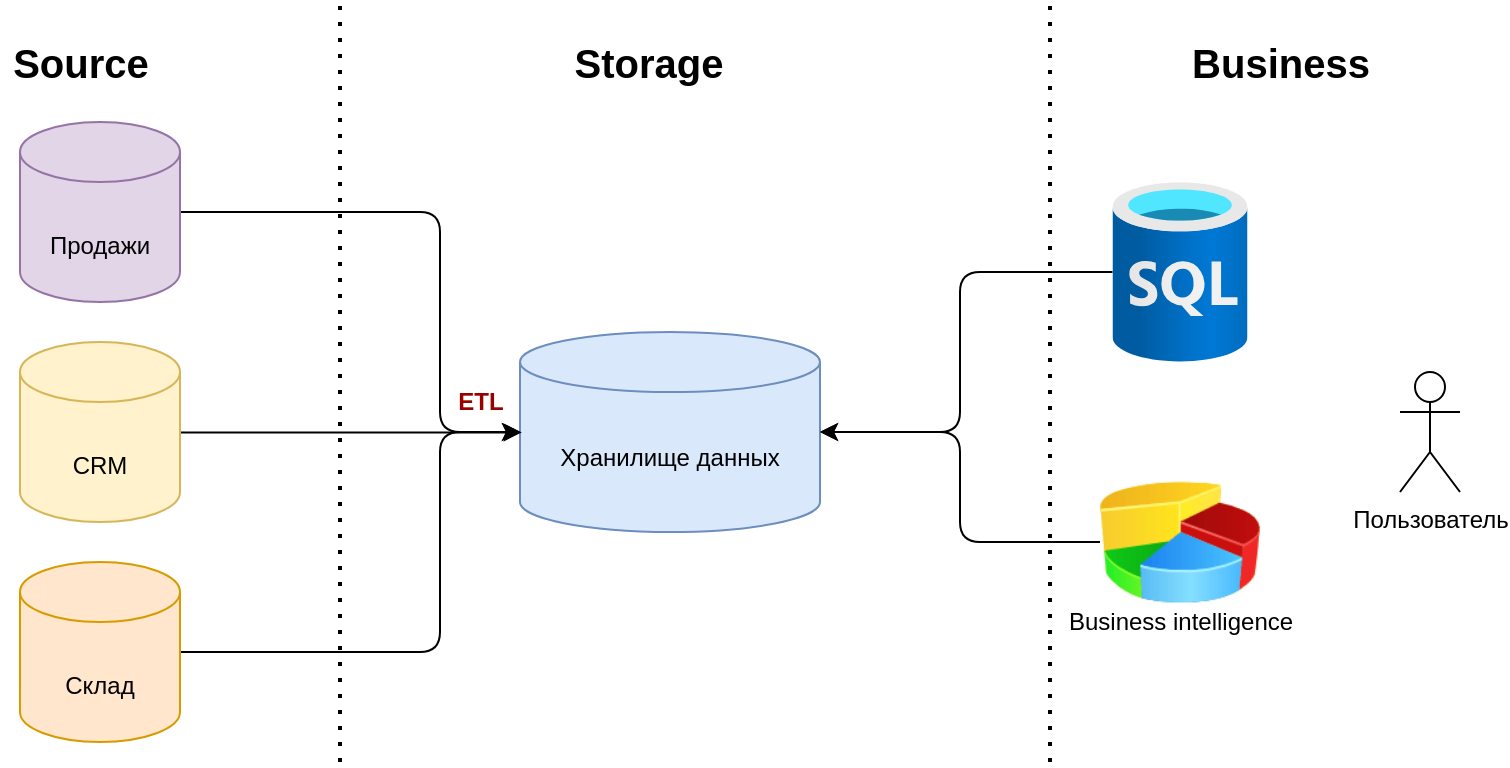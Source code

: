 <mxfile version="19.0.0" type="device"><diagram id="_DtgKM6HJuP-fGXHq4Ce" name="Страница 1"><mxGraphModel dx="1102" dy="865" grid="1" gridSize="10" guides="1" tooltips="1" connect="1" arrows="1" fold="1" page="1" pageScale="1" pageWidth="827" pageHeight="1169" math="0" shadow="0"><root><mxCell id="0"/><mxCell id="1" parent="0"/><mxCell id="2q1RYPJmVAu1KfgBF2VJ-1" value="Хранилище данных" style="shape=cylinder3;whiteSpace=wrap;html=1;boundedLbl=1;backgroundOutline=1;size=15;fillColor=#dae8fc;strokeColor=#6c8ebf;" vertex="1" parent="1"><mxGeometry x="320" y="225" width="150" height="100" as="geometry"/></mxCell><mxCell id="2q1RYPJmVAu1KfgBF2VJ-4" value="Source" style="text;html=1;align=center;verticalAlign=middle;resizable=0;points=[];autosize=1;strokeColor=none;fillColor=none;fontSize=20;fontStyle=1" vertex="1" parent="1"><mxGeometry x="60" y="75" width="80" height="30" as="geometry"/></mxCell><mxCell id="2q1RYPJmVAu1KfgBF2VJ-5" value="Storage" style="text;html=1;align=center;verticalAlign=middle;resizable=0;points=[];autosize=1;strokeColor=none;fillColor=none;fontSize=20;fontStyle=1" vertex="1" parent="1"><mxGeometry x="339" y="75" width="90" height="30" as="geometry"/></mxCell><mxCell id="2q1RYPJmVAu1KfgBF2VJ-6" value="Business" style="text;html=1;align=center;verticalAlign=middle;resizable=0;points=[];autosize=1;strokeColor=none;fillColor=none;fontSize=20;fontStyle=1" vertex="1" parent="1"><mxGeometry x="650" y="75" width="100" height="30" as="geometry"/></mxCell><mxCell id="2q1RYPJmVAu1KfgBF2VJ-24" style="edgeStyle=orthogonalEdgeStyle;rounded=1;orthogonalLoop=1;jettySize=auto;html=1;entryX=0;entryY=0.5;entryDx=0;entryDy=0;entryPerimeter=0;fontSize=12;" edge="1" parent="1" source="2q1RYPJmVAu1KfgBF2VJ-7" target="2q1RYPJmVAu1KfgBF2VJ-1"><mxGeometry relative="1" as="geometry"><Array as="points"><mxPoint x="280" y="165"/><mxPoint x="280" y="275"/></Array></mxGeometry></mxCell><mxCell id="2q1RYPJmVAu1KfgBF2VJ-7" value="&lt;font style=&quot;font-size: 12px;&quot;&gt;Продажи&lt;/font&gt;" style="shape=cylinder3;whiteSpace=wrap;html=1;boundedLbl=1;backgroundOutline=1;size=15;fontSize=20;fillColor=#e1d5e7;strokeColor=#9673a6;" vertex="1" parent="1"><mxGeometry x="70" y="120" width="80" height="90" as="geometry"/></mxCell><mxCell id="2q1RYPJmVAu1KfgBF2VJ-23" style="edgeStyle=orthogonalEdgeStyle;rounded=1;orthogonalLoop=1;jettySize=auto;html=1;entryX=0.006;entryY=0.502;entryDx=0;entryDy=0;entryPerimeter=0;fontSize=12;" edge="1" parent="1" source="2q1RYPJmVAu1KfgBF2VJ-9" target="2q1RYPJmVAu1KfgBF2VJ-1"><mxGeometry relative="1" as="geometry"><Array as="points"><mxPoint x="310" y="275"/></Array></mxGeometry></mxCell><mxCell id="2q1RYPJmVAu1KfgBF2VJ-9" value="&lt;span style=&quot;font-size: 12px;&quot;&gt;CRM&lt;/span&gt;" style="shape=cylinder3;whiteSpace=wrap;html=1;boundedLbl=1;backgroundOutline=1;size=15;fontSize=20;fillColor=#fff2cc;strokeColor=#d6b656;" vertex="1" parent="1"><mxGeometry x="70" y="230" width="80" height="90" as="geometry"/></mxCell><mxCell id="2q1RYPJmVAu1KfgBF2VJ-26" style="edgeStyle=orthogonalEdgeStyle;rounded=1;orthogonalLoop=1;jettySize=auto;html=1;entryX=0;entryY=0.5;entryDx=0;entryDy=0;entryPerimeter=0;fontSize=12;" edge="1" parent="1" source="2q1RYPJmVAu1KfgBF2VJ-10" target="2q1RYPJmVAu1KfgBF2VJ-1"><mxGeometry relative="1" as="geometry"><Array as="points"><mxPoint x="280" y="385"/><mxPoint x="280" y="275"/></Array></mxGeometry></mxCell><mxCell id="2q1RYPJmVAu1KfgBF2VJ-10" value="&lt;span style=&quot;font-size: 12px;&quot;&gt;Склад&lt;/span&gt;" style="shape=cylinder3;whiteSpace=wrap;html=1;boundedLbl=1;backgroundOutline=1;size=15;fontSize=20;fillColor=#ffe6cc;strokeColor=#d79b00;" vertex="1" parent="1"><mxGeometry x="70" y="340" width="80" height="90" as="geometry"/></mxCell><mxCell id="2q1RYPJmVAu1KfgBF2VJ-30" style="edgeStyle=orthogonalEdgeStyle;rounded=1;orthogonalLoop=1;jettySize=auto;html=1;entryX=1;entryY=0.5;entryDx=0;entryDy=0;entryPerimeter=0;fontSize=12;" edge="1" parent="1" source="2q1RYPJmVAu1KfgBF2VJ-12" target="2q1RYPJmVAu1KfgBF2VJ-1"><mxGeometry relative="1" as="geometry"><Array as="points"><mxPoint x="540" y="195"/><mxPoint x="540" y="275"/></Array></mxGeometry></mxCell><mxCell id="2q1RYPJmVAu1KfgBF2VJ-12" value="" style="aspect=fixed;html=1;points=[];align=center;image;fontSize=12;image=img/lib/azure2/databases/SQL_Database.svg;" vertex="1" parent="1"><mxGeometry x="616.25" y="150" width="67.5" height="90" as="geometry"/></mxCell><mxCell id="2q1RYPJmVAu1KfgBF2VJ-29" style="edgeStyle=orthogonalEdgeStyle;rounded=1;orthogonalLoop=1;jettySize=auto;html=1;entryX=1;entryY=0.5;entryDx=0;entryDy=0;entryPerimeter=0;fontSize=12;" edge="1" parent="1" source="2q1RYPJmVAu1KfgBF2VJ-13" target="2q1RYPJmVAu1KfgBF2VJ-1"><mxGeometry relative="1" as="geometry"/></mxCell><mxCell id="2q1RYPJmVAu1KfgBF2VJ-13" value="" style="image;html=1;image=img/lib/clip_art/finance/Pie_Chart_128x128.png;fontSize=12;" vertex="1" parent="1"><mxGeometry x="610" y="290" width="80" height="80" as="geometry"/></mxCell><mxCell id="2q1RYPJmVAu1KfgBF2VJ-14" value="Business intelligence" style="text;html=1;align=center;verticalAlign=middle;resizable=0;points=[];autosize=1;strokeColor=none;fillColor=none;fontSize=12;" vertex="1" parent="1"><mxGeometry x="585" y="360" width="130" height="20" as="geometry"/></mxCell><mxCell id="2q1RYPJmVAu1KfgBF2VJ-15" value="Пользователь" style="shape=umlActor;verticalLabelPosition=bottom;verticalAlign=top;html=1;outlineConnect=0;fontSize=12;" vertex="1" parent="1"><mxGeometry x="760" y="245" width="30" height="60" as="geometry"/></mxCell><mxCell id="2q1RYPJmVAu1KfgBF2VJ-31" value="ETL" style="text;html=1;align=center;verticalAlign=middle;resizable=0;points=[];autosize=1;strokeColor=none;fillColor=none;fontSize=12;fontStyle=1;fontColor=#990000;" vertex="1" parent="1"><mxGeometry x="280" y="250" width="40" height="20" as="geometry"/></mxCell><mxCell id="2q1RYPJmVAu1KfgBF2VJ-32" value="" style="endArrow=none;dashed=1;html=1;dashPattern=1 3;strokeWidth=2;rounded=1;fontSize=12;fontColor=#990000;" edge="1" parent="1"><mxGeometry width="50" height="50" relative="1" as="geometry"><mxPoint x="230" y="440" as="sourcePoint"/><mxPoint x="230" y="60" as="targetPoint"/></mxGeometry></mxCell><mxCell id="2q1RYPJmVAu1KfgBF2VJ-33" value="" style="endArrow=none;dashed=1;html=1;dashPattern=1 3;strokeWidth=2;rounded=1;fontSize=12;fontColor=#990000;" edge="1" parent="1"><mxGeometry width="50" height="50" relative="1" as="geometry"><mxPoint x="585" y="440" as="sourcePoint"/><mxPoint x="585" y="60" as="targetPoint"/></mxGeometry></mxCell></root></mxGraphModel></diagram></mxfile>